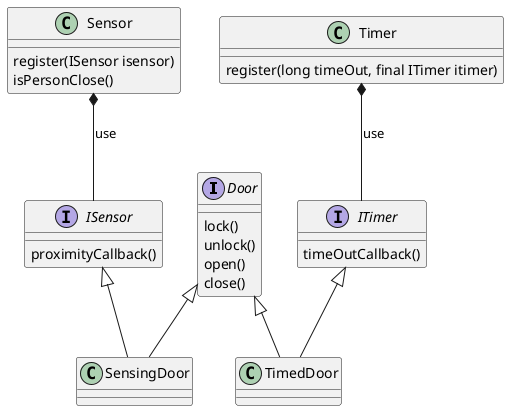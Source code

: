 @startuml 
interface Door 
Door : lock()
Door : unlock()
Door : open()
Door : close()
interface ISensor
ISensor : proximityCallback()
interface ITimer
ITimer : timeOutCallback()
class SensingDoor
class Sensor
Sensor : register(ISensor isensor)
Sensor : isPersonClose()
class TimedDoor
class Timer
Timer : register(long timeOut, final ITimer itimer)

Door <|-- SensingDoor
ISensor <|-- SensingDoor

Door <|-- TimedDoor
ITimer <|-- TimedDoor

Sensor *-- ISensor : use
Timer *-- ITimer : use

@enduml

